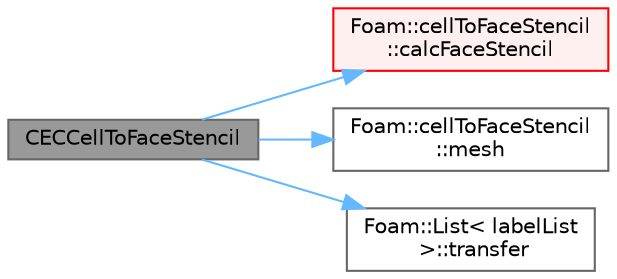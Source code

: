 digraph "CECCellToFaceStencil"
{
 // LATEX_PDF_SIZE
  bgcolor="transparent";
  edge [fontname=Helvetica,fontsize=10,labelfontname=Helvetica,labelfontsize=10];
  node [fontname=Helvetica,fontsize=10,shape=box,height=0.2,width=0.4];
  rankdir="LR";
  Node1 [id="Node000001",label="CECCellToFaceStencil",height=0.2,width=0.4,color="gray40", fillcolor="grey60", style="filled", fontcolor="black",tooltip=" "];
  Node1 -> Node2 [id="edge1_Node000001_Node000002",color="steelblue1",style="solid",tooltip=" "];
  Node2 [id="Node000002",label="Foam::cellToFaceStencil\l::calcFaceStencil",height=0.2,width=0.4,color="red", fillcolor="#FFF0F0", style="filled",URL="$classFoam_1_1cellToFaceStencil.html#a75899a6e0677e40388327173f197eb45",tooltip=" "];
  Node1 -> Node19 [id="edge2_Node000001_Node000019",color="steelblue1",style="solid",tooltip=" "];
  Node19 [id="Node000019",label="Foam::cellToFaceStencil\l::mesh",height=0.2,width=0.4,color="grey40", fillcolor="white", style="filled",URL="$classFoam_1_1cellToFaceStencil.html#a38f2a0a75662930d6f6f40cc03a410ce",tooltip=" "];
  Node1 -> Node20 [id="edge3_Node000001_Node000020",color="steelblue1",style="solid",tooltip=" "];
  Node20 [id="Node000020",label="Foam::List\< labelList\l \>::transfer",height=0.2,width=0.4,color="grey40", fillcolor="white", style="filled",URL="$classFoam_1_1List.html#a12194004a66b30e6dfd3d9faa83f6b5a",tooltip=" "];
}
